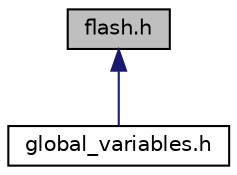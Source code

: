 digraph "flash.h"
{
 // LATEX_PDF_SIZE
  edge [fontname="Helvetica",fontsize="10",labelfontname="Helvetica",labelfontsize="10"];
  node [fontname="Helvetica",fontsize="10",shape=record];
  Node1 [label="flash.h",height=0.2,width=0.4,color="black", fillcolor="grey75", style="filled", fontcolor="black",tooltip="Functions to save in non volatile memory (flash) in a cyclic way."];
  Node1 -> Node2 [dir="back",color="midnightblue",fontsize="10",style="solid",fontname="Helvetica"];
  Node2 [label="global_variables.h",height=0.2,width=0.4,color="black", fillcolor="white", style="filled",URL="$global__variables_8h.html",tooltip="This contain the declaration of the global variables."];
}

